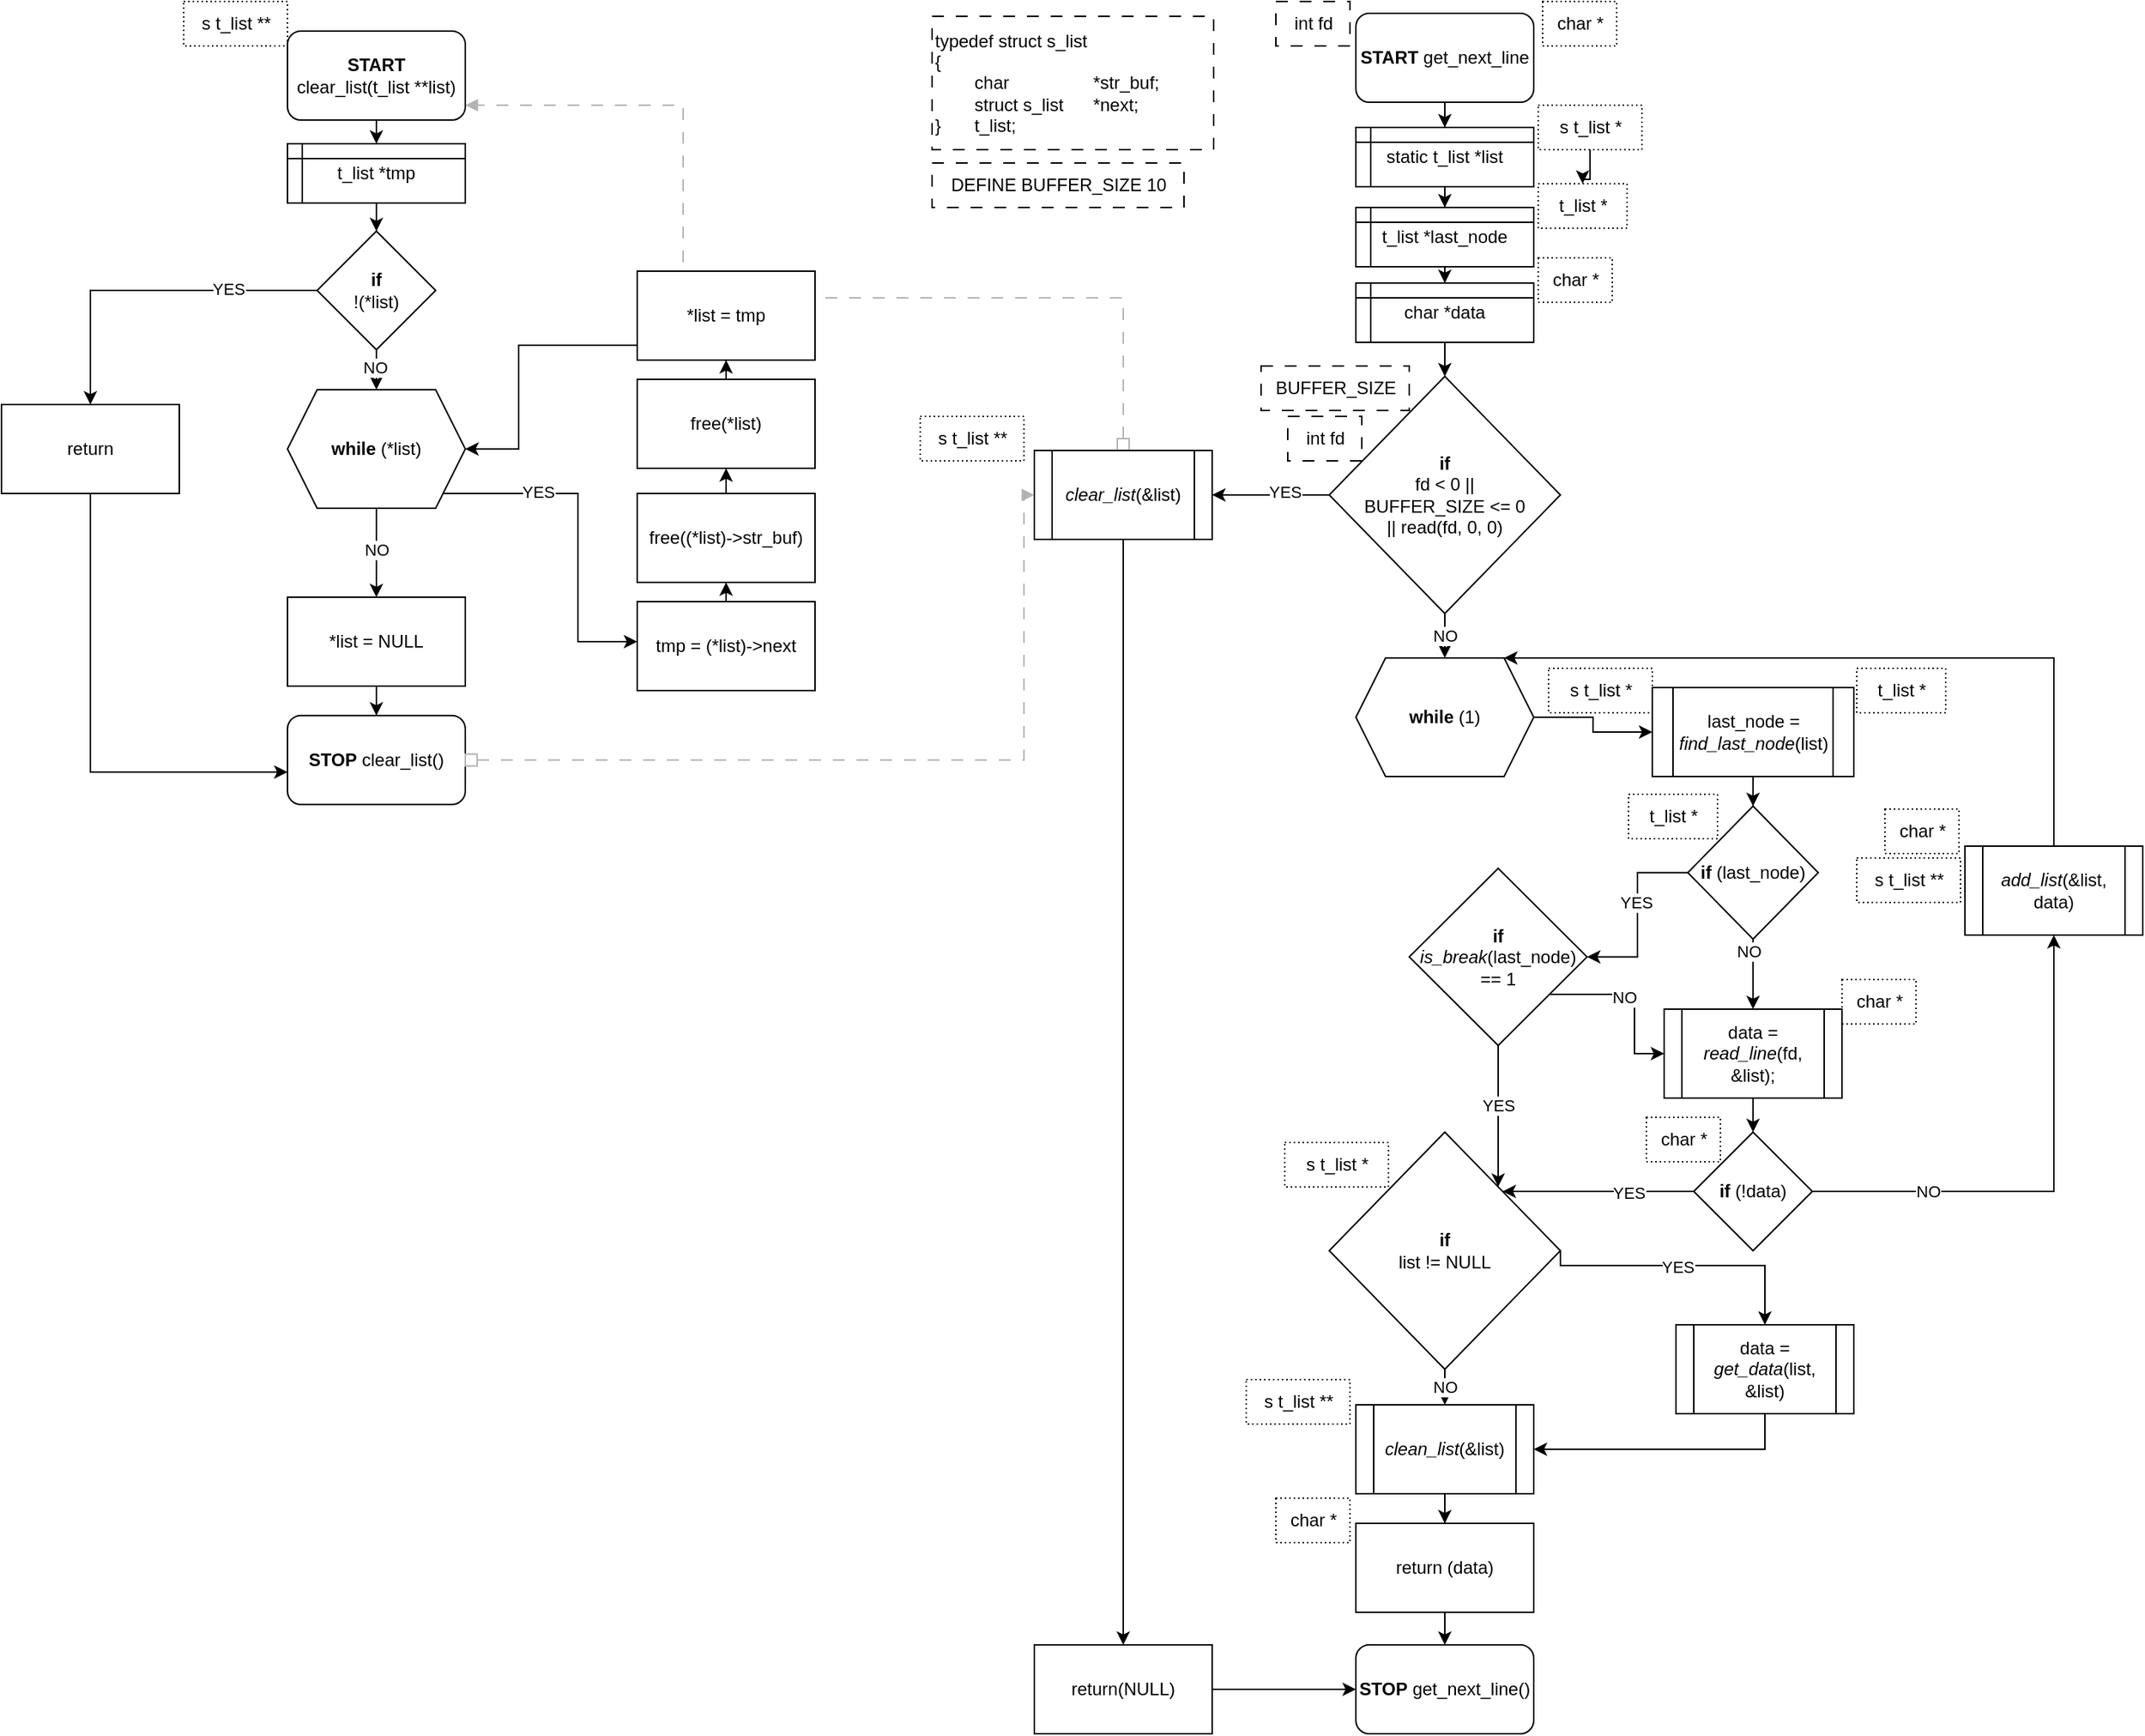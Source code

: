<mxfile version="22.1.16" type="github">
  <diagram id="C5RBs43oDa-KdzZeNtuy" name="Page-1">
    <mxGraphModel dx="1567" dy="957" grid="1" gridSize="10" guides="1" tooltips="1" connect="1" arrows="1" fold="1" page="1" pageScale="1" pageWidth="827" pageHeight="1169" math="0" shadow="0">
      <root>
        <mxCell id="WIyWlLk6GJQsqaUBKTNV-0" />
        <mxCell id="WIyWlLk6GJQsqaUBKTNV-1" parent="WIyWlLk6GJQsqaUBKTNV-0" />
        <mxCell id="hBUY9OWEQW0w1tbR3MpV-15" style="edgeStyle=orthogonalEdgeStyle;rounded=0;orthogonalLoop=1;jettySize=auto;html=1;" parent="WIyWlLk6GJQsqaUBKTNV-1" source="hBUY9OWEQW0w1tbR3MpV-0" target="hBUY9OWEQW0w1tbR3MpV-2" edge="1">
          <mxGeometry relative="1" as="geometry" />
        </mxCell>
        <mxCell id="hBUY9OWEQW0w1tbR3MpV-0" value="&lt;b&gt;START&lt;/b&gt; get_next_line" style="rounded=1;whiteSpace=wrap;html=1;" parent="WIyWlLk6GJQsqaUBKTNV-1" vertex="1">
          <mxGeometry x="294" y="8" width="120" height="60" as="geometry" />
        </mxCell>
        <mxCell id="hBUY9OWEQW0w1tbR3MpV-1" value="int fd" style="text;html=1;align=center;verticalAlign=middle;resizable=0;points=[];autosize=1;strokeColor=default;fillColor=none;dashed=1;dashPattern=8 8;" parent="WIyWlLk6GJQsqaUBKTNV-1" vertex="1">
          <mxGeometry x="240" width="50" height="30" as="geometry" />
        </mxCell>
        <mxCell id="hBUY9OWEQW0w1tbR3MpV-16" style="edgeStyle=orthogonalEdgeStyle;rounded=0;orthogonalLoop=1;jettySize=auto;html=1;entryX=0.5;entryY=0;entryDx=0;entryDy=0;" parent="WIyWlLk6GJQsqaUBKTNV-1" source="hBUY9OWEQW0w1tbR3MpV-2" target="hBUY9OWEQW0w1tbR3MpV-3" edge="1">
          <mxGeometry relative="1" as="geometry" />
        </mxCell>
        <mxCell id="hBUY9OWEQW0w1tbR3MpV-2" value="static t_list *list" style="shape=internalStorage;whiteSpace=wrap;html=1;backgroundOutline=1;dx=10;dy=10;" parent="WIyWlLk6GJQsqaUBKTNV-1" vertex="1">
          <mxGeometry x="294" y="85" width="120" height="40" as="geometry" />
        </mxCell>
        <mxCell id="hBUY9OWEQW0w1tbR3MpV-17" style="edgeStyle=orthogonalEdgeStyle;rounded=0;orthogonalLoop=1;jettySize=auto;html=1;entryX=0.5;entryY=0;entryDx=0;entryDy=0;" parent="WIyWlLk6GJQsqaUBKTNV-1" source="hBUY9OWEQW0w1tbR3MpV-3" target="hBUY9OWEQW0w1tbR3MpV-4" edge="1">
          <mxGeometry relative="1" as="geometry" />
        </mxCell>
        <mxCell id="hBUY9OWEQW0w1tbR3MpV-3" value="t_list *last_node" style="shape=internalStorage;whiteSpace=wrap;html=1;backgroundOutline=1;dx=10;dy=10;" parent="WIyWlLk6GJQsqaUBKTNV-1" vertex="1">
          <mxGeometry x="294" y="139" width="120" height="40" as="geometry" />
        </mxCell>
        <mxCell id="hBUY9OWEQW0w1tbR3MpV-18" style="edgeStyle=orthogonalEdgeStyle;rounded=0;orthogonalLoop=1;jettySize=auto;html=1;entryX=0.5;entryY=0;entryDx=0;entryDy=0;" parent="WIyWlLk6GJQsqaUBKTNV-1" source="hBUY9OWEQW0w1tbR3MpV-4" target="hBUY9OWEQW0w1tbR3MpV-5" edge="1">
          <mxGeometry relative="1" as="geometry" />
        </mxCell>
        <mxCell id="hBUY9OWEQW0w1tbR3MpV-4" value="char *data" style="shape=internalStorage;whiteSpace=wrap;html=1;backgroundOutline=1;dx=10;dy=10;" parent="WIyWlLk6GJQsqaUBKTNV-1" vertex="1">
          <mxGeometry x="294" y="190" width="120" height="40" as="geometry" />
        </mxCell>
        <mxCell id="hBUY9OWEQW0w1tbR3MpV-8" value="" style="edgeStyle=orthogonalEdgeStyle;rounded=0;orthogonalLoop=1;jettySize=auto;html=1;" parent="WIyWlLk6GJQsqaUBKTNV-1" source="hBUY9OWEQW0w1tbR3MpV-5" target="hBUY9OWEQW0w1tbR3MpV-9" edge="1">
          <mxGeometry relative="1" as="geometry">
            <mxPoint x="178" y="333" as="targetPoint" />
          </mxGeometry>
        </mxCell>
        <mxCell id="hBUY9OWEQW0w1tbR3MpV-22" value="YES" style="edgeLabel;html=1;align=center;verticalAlign=middle;resizable=0;points=[];" parent="hBUY9OWEQW0w1tbR3MpV-8" vertex="1" connectable="0">
          <mxGeometry x="-0.226" y="-2" relative="1" as="geometry">
            <mxPoint as="offset" />
          </mxGeometry>
        </mxCell>
        <mxCell id="hBUY9OWEQW0w1tbR3MpV-20" value="NO" style="edgeStyle=orthogonalEdgeStyle;rounded=0;orthogonalLoop=1;jettySize=auto;html=1;" parent="WIyWlLk6GJQsqaUBKTNV-1" source="hBUY9OWEQW0w1tbR3MpV-5" target="hBUY9OWEQW0w1tbR3MpV-19" edge="1">
          <mxGeometry relative="1" as="geometry" />
        </mxCell>
        <mxCell id="hBUY9OWEQW0w1tbR3MpV-5" value="&lt;b&gt;if&lt;/b&gt;&lt;br&gt;fd &amp;lt; 0 || &lt;br&gt;BUFFER_SIZE &amp;lt;= 0 &lt;br&gt;|| read(fd, 0, 0)" style="rhombus;whiteSpace=wrap;html=1;" parent="WIyWlLk6GJQsqaUBKTNV-1" vertex="1">
          <mxGeometry x="276" y="253" width="156" height="160" as="geometry" />
        </mxCell>
        <mxCell id="hBUY9OWEQW0w1tbR3MpV-6" value="char *" style="text;html=1;align=center;verticalAlign=middle;resizable=0;points=[];autosize=1;strokeColor=default;fillColor=none;dashed=1;dashPattern=1 2;" parent="WIyWlLk6GJQsqaUBKTNV-1" vertex="1">
          <mxGeometry x="420" width="50" height="30" as="geometry" />
        </mxCell>
        <mxCell id="hBUY9OWEQW0w1tbR3MpV-12" value="" style="edgeStyle=orthogonalEdgeStyle;rounded=0;orthogonalLoop=1;jettySize=auto;html=1;" parent="WIyWlLk6GJQsqaUBKTNV-1" source="hBUY9OWEQW0w1tbR3MpV-9" target="hBUY9OWEQW0w1tbR3MpV-11" edge="1">
          <mxGeometry relative="1" as="geometry" />
        </mxCell>
        <mxCell id="hBUY9OWEQW0w1tbR3MpV-86" style="edgeStyle=orthogonalEdgeStyle;rounded=0;orthogonalLoop=1;jettySize=auto;html=1;dashed=1;dashPattern=8 8;strokeColor=#B3B3B3;endArrow=block;endFill=1;startArrow=box;startFill=0;" parent="WIyWlLk6GJQsqaUBKTNV-1" source="hBUY9OWEQW0w1tbR3MpV-9" target="hBUY9OWEQW0w1tbR3MpV-85" edge="1">
          <mxGeometry relative="1" as="geometry">
            <Array as="points">
              <mxPoint x="137" y="200" />
              <mxPoint x="-160" y="200" />
              <mxPoint x="-160" y="70" />
            </Array>
          </mxGeometry>
        </mxCell>
        <mxCell id="hBUY9OWEQW0w1tbR3MpV-9" value="&lt;i&gt;clear_list&lt;/i&gt;(&amp;amp;list)" style="shape=process;whiteSpace=wrap;html=1;backgroundOutline=1;" parent="WIyWlLk6GJQsqaUBKTNV-1" vertex="1">
          <mxGeometry x="77" y="303" width="120" height="60" as="geometry" />
        </mxCell>
        <mxCell id="hBUY9OWEQW0w1tbR3MpV-47" style="edgeStyle=orthogonalEdgeStyle;rounded=0;orthogonalLoop=1;jettySize=auto;html=1;" parent="WIyWlLk6GJQsqaUBKTNV-1" source="hBUY9OWEQW0w1tbR3MpV-11" target="hBUY9OWEQW0w1tbR3MpV-13" edge="1">
          <mxGeometry relative="1" as="geometry" />
        </mxCell>
        <mxCell id="hBUY9OWEQW0w1tbR3MpV-11" value="return(NULL)" style="whiteSpace=wrap;html=1;" parent="WIyWlLk6GJQsqaUBKTNV-1" vertex="1">
          <mxGeometry x="77" y="1109" width="120" height="60" as="geometry" />
        </mxCell>
        <mxCell id="hBUY9OWEQW0w1tbR3MpV-13" value="&lt;b&gt;STOP&lt;/b&gt; get_next_line()" style="rounded=1;whiteSpace=wrap;html=1;" parent="WIyWlLk6GJQsqaUBKTNV-1" vertex="1">
          <mxGeometry x="294" y="1109" width="120" height="60" as="geometry" />
        </mxCell>
        <mxCell id="hBUY9OWEQW0w1tbR3MpV-43" value="" style="edgeStyle=orthogonalEdgeStyle;rounded=0;orthogonalLoop=1;jettySize=auto;html=1;exitX=1;exitY=0.5;exitDx=0;exitDy=0;" parent="WIyWlLk6GJQsqaUBKTNV-1" source="hBUY9OWEQW0w1tbR3MpV-19" target="hBUY9OWEQW0w1tbR3MpV-42" edge="1">
          <mxGeometry relative="1" as="geometry">
            <mxPoint x="414" y="463" as="sourcePoint" />
          </mxGeometry>
        </mxCell>
        <mxCell id="hBUY9OWEQW0w1tbR3MpV-19" value="&lt;b&gt;while&lt;/b&gt; (1)" style="shape=hexagon;perimeter=hexagonPerimeter2;whiteSpace=wrap;html=1;fixedSize=1;" parent="WIyWlLk6GJQsqaUBKTNV-1" vertex="1">
          <mxGeometry x="294" y="443" width="120" height="80" as="geometry" />
        </mxCell>
        <mxCell id="hBUY9OWEQW0w1tbR3MpV-28" value="NO" style="edgeStyle=orthogonalEdgeStyle;rounded=0;orthogonalLoop=1;jettySize=auto;html=1;" parent="WIyWlLk6GJQsqaUBKTNV-1" source="hBUY9OWEQW0w1tbR3MpV-21" target="hBUY9OWEQW0w1tbR3MpV-27" edge="1">
          <mxGeometry relative="1" as="geometry" />
        </mxCell>
        <mxCell id="hBUY9OWEQW0w1tbR3MpV-39" value="" style="edgeStyle=orthogonalEdgeStyle;rounded=0;orthogonalLoop=1;jettySize=auto;html=1;entryX=0.5;entryY=0;entryDx=0;entryDy=0;exitX=1;exitY=0.5;exitDx=0;exitDy=0;" parent="WIyWlLk6GJQsqaUBKTNV-1" source="hBUY9OWEQW0w1tbR3MpV-21" target="hBUY9OWEQW0w1tbR3MpV-38" edge="1">
          <mxGeometry relative="1" as="geometry">
            <Array as="points">
              <mxPoint x="432" y="853" />
              <mxPoint x="570" y="853" />
            </Array>
          </mxGeometry>
        </mxCell>
        <mxCell id="hBUY9OWEQW0w1tbR3MpV-40" value="YES" style="edgeLabel;html=1;align=center;verticalAlign=middle;resizable=0;points=[];" parent="hBUY9OWEQW0w1tbR3MpV-39" vertex="1" connectable="0">
          <mxGeometry x="-0.061" relative="1" as="geometry">
            <mxPoint y="1" as="offset" />
          </mxGeometry>
        </mxCell>
        <mxCell id="hBUY9OWEQW0w1tbR3MpV-21" value="&lt;b&gt;if&lt;/b&gt;&lt;br&gt;list != NULL" style="rhombus;whiteSpace=wrap;html=1;" parent="WIyWlLk6GJQsqaUBKTNV-1" vertex="1">
          <mxGeometry x="276" y="763" width="156" height="160" as="geometry" />
        </mxCell>
        <mxCell id="hBUY9OWEQW0w1tbR3MpV-68" style="edgeStyle=orthogonalEdgeStyle;rounded=0;orthogonalLoop=1;jettySize=auto;html=1;" parent="WIyWlLk6GJQsqaUBKTNV-1" source="hBUY9OWEQW0w1tbR3MpV-27" target="hBUY9OWEQW0w1tbR3MpV-67" edge="1">
          <mxGeometry relative="1" as="geometry" />
        </mxCell>
        <mxCell id="hBUY9OWEQW0w1tbR3MpV-27" value="&lt;i&gt;clean_list&lt;/i&gt;(&amp;amp;list)" style="shape=process;whiteSpace=wrap;html=1;backgroundOutline=1;" parent="WIyWlLk6GJQsqaUBKTNV-1" vertex="1">
          <mxGeometry x="294" y="947" width="120" height="60" as="geometry" />
        </mxCell>
        <mxCell id="hBUY9OWEQW0w1tbR3MpV-33" value="" style="edgeStyle=orthogonalEdgeStyle;rounded=0;orthogonalLoop=1;jettySize=auto;html=1;" parent="WIyWlLk6GJQsqaUBKTNV-1" source="hBUY9OWEQW0w1tbR3MpV-31" target="hBUY9OWEQW0w1tbR3MpV-32" edge="1">
          <mxGeometry relative="1" as="geometry" />
        </mxCell>
        <mxCell id="hBUY9OWEQW0w1tbR3MpV-31" value="s t_list *" style="text;html=1;align=center;verticalAlign=middle;resizable=0;points=[];autosize=1;strokeColor=default;fillColor=none;dashed=1;dashPattern=1 2;" parent="WIyWlLk6GJQsqaUBKTNV-1" vertex="1">
          <mxGeometry x="417" y="70" width="70" height="30" as="geometry" />
        </mxCell>
        <mxCell id="hBUY9OWEQW0w1tbR3MpV-32" value="t_list *" style="text;html=1;align=center;verticalAlign=middle;resizable=0;points=[];autosize=1;strokeColor=default;fillColor=none;dashed=1;dashPattern=1 2;" parent="WIyWlLk6GJQsqaUBKTNV-1" vertex="1">
          <mxGeometry x="417" y="123" width="60" height="30" as="geometry" />
        </mxCell>
        <mxCell id="hBUY9OWEQW0w1tbR3MpV-34" value="char *" style="text;html=1;align=center;verticalAlign=middle;resizable=0;points=[];autosize=1;strokeColor=default;fillColor=none;dashed=1;dashPattern=1 2;" parent="WIyWlLk6GJQsqaUBKTNV-1" vertex="1">
          <mxGeometry x="417" y="173" width="50" height="30" as="geometry" />
        </mxCell>
        <mxCell id="hBUY9OWEQW0w1tbR3MpV-35" value="&lt;div&gt;typedef struct s_list&lt;/div&gt;&lt;div&gt;&lt;span style=&quot;background-color: initial;&quot;&gt;{&lt;/span&gt;&lt;/div&gt;&lt;div&gt;&lt;span style=&quot;white-space: pre;&quot;&gt;&#x9;&lt;/span&gt;char&lt;span style=&quot;white-space: pre;&quot;&gt;&#x9;&lt;/span&gt;&lt;span style=&quot;white-space: pre;&quot;&gt;&#x9;&lt;/span&gt;&lt;span style=&quot;white-space: pre;&quot;&gt;&#x9;&lt;/span&gt;*str_buf;&lt;span style=&quot;&quot;&gt;&lt;span style=&quot;white-space: pre;&quot;&gt;&amp;nbsp;&amp;nbsp;&amp;nbsp;&amp;nbsp;&lt;/span&gt;&lt;/span&gt;&lt;span style=&quot;&quot;&gt;&lt;/span&gt;&lt;/div&gt;&lt;div&gt;&lt;span style=&quot;&quot;&gt;&lt;span style=&quot;white-space: pre;&quot;&gt;&#x9;&lt;/span&gt;struct s_list&lt;span style=&quot;&quot;&gt;&lt;span style=&quot;white-space: pre;&quot;&gt;&amp;nbsp;&amp;nbsp;&amp;nbsp;&amp;nbsp;&lt;span style=&quot;white-space: pre;&quot;&gt;&#x9;&lt;/span&gt;&lt;/span&gt;&lt;/span&gt;*next;&lt;/span&gt;&lt;/div&gt;&lt;div&gt;}&lt;span style=&quot;white-space: pre;&quot;&gt;&#x9;&lt;/span&gt;t_list;&lt;/div&gt;" style="text;html=1;align=left;verticalAlign=middle;resizable=0;points=[];autosize=1;strokeColor=default;fillColor=none;dashed=1;dashPattern=8 8;" parent="WIyWlLk6GJQsqaUBKTNV-1" vertex="1">
          <mxGeometry x="8" y="10" width="190" height="90" as="geometry" />
        </mxCell>
        <mxCell id="hBUY9OWEQW0w1tbR3MpV-41" style="edgeStyle=orthogonalEdgeStyle;rounded=0;orthogonalLoop=1;jettySize=auto;html=1;entryX=1;entryY=0.5;entryDx=0;entryDy=0;" parent="WIyWlLk6GJQsqaUBKTNV-1" source="hBUY9OWEQW0w1tbR3MpV-38" target="hBUY9OWEQW0w1tbR3MpV-27" edge="1">
          <mxGeometry relative="1" as="geometry">
            <Array as="points">
              <mxPoint x="570" y="977" />
            </Array>
          </mxGeometry>
        </mxCell>
        <mxCell id="hBUY9OWEQW0w1tbR3MpV-38" value="data = &lt;i&gt;get_data&lt;/i&gt;(list, &amp;amp;list)" style="shape=process;whiteSpace=wrap;html=1;backgroundOutline=1;" parent="WIyWlLk6GJQsqaUBKTNV-1" vertex="1">
          <mxGeometry x="510" y="893" width="120" height="60" as="geometry" />
        </mxCell>
        <mxCell id="hBUY9OWEQW0w1tbR3MpV-45" value="" style="edgeStyle=orthogonalEdgeStyle;rounded=0;orthogonalLoop=1;jettySize=auto;html=1;" parent="WIyWlLk6GJQsqaUBKTNV-1" source="hBUY9OWEQW0w1tbR3MpV-42" target="hBUY9OWEQW0w1tbR3MpV-44" edge="1">
          <mxGeometry relative="1" as="geometry" />
        </mxCell>
        <mxCell id="hBUY9OWEQW0w1tbR3MpV-42" value="last_node = &lt;i&gt;find_last_node&lt;/i&gt;(list)" style="shape=process;whiteSpace=wrap;html=1;backgroundOutline=1;" parent="WIyWlLk6GJQsqaUBKTNV-1" vertex="1">
          <mxGeometry x="494" y="463" width="136" height="60" as="geometry" />
        </mxCell>
        <mxCell id="hBUY9OWEQW0w1tbR3MpV-49" value="" style="edgeStyle=orthogonalEdgeStyle;rounded=0;orthogonalLoop=1;jettySize=auto;html=1;" parent="WIyWlLk6GJQsqaUBKTNV-1" source="hBUY9OWEQW0w1tbR3MpV-44" target="hBUY9OWEQW0w1tbR3MpV-48" edge="1">
          <mxGeometry relative="1" as="geometry" />
        </mxCell>
        <mxCell id="hBUY9OWEQW0w1tbR3MpV-50" value="NO" style="edgeLabel;html=1;align=center;verticalAlign=middle;resizable=0;points=[];" parent="hBUY9OWEQW0w1tbR3MpV-49" vertex="1" connectable="0">
          <mxGeometry x="-0.66" y="-3" relative="1" as="geometry">
            <mxPoint as="offset" />
          </mxGeometry>
        </mxCell>
        <mxCell id="hBUY9OWEQW0w1tbR3MpV-52" value="" style="edgeStyle=orthogonalEdgeStyle;rounded=0;orthogonalLoop=1;jettySize=auto;html=1;" parent="WIyWlLk6GJQsqaUBKTNV-1" source="hBUY9OWEQW0w1tbR3MpV-44" target="hBUY9OWEQW0w1tbR3MpV-51" edge="1">
          <mxGeometry relative="1" as="geometry" />
        </mxCell>
        <mxCell id="hBUY9OWEQW0w1tbR3MpV-53" value="YES" style="edgeLabel;html=1;align=center;verticalAlign=middle;resizable=0;points=[];" parent="hBUY9OWEQW0w1tbR3MpV-52" vertex="1" connectable="0">
          <mxGeometry x="-0.15" y="-1" relative="1" as="geometry">
            <mxPoint y="1" as="offset" />
          </mxGeometry>
        </mxCell>
        <mxCell id="hBUY9OWEQW0w1tbR3MpV-44" value="&lt;b&gt;if&lt;/b&gt;&amp;nbsp;(last_node)" style="rhombus;whiteSpace=wrap;html=1;" parent="WIyWlLk6GJQsqaUBKTNV-1" vertex="1">
          <mxGeometry x="518" y="543" width="88" height="89.75" as="geometry" />
        </mxCell>
        <mxCell id="hBUY9OWEQW0w1tbR3MpV-55" value="" style="edgeStyle=orthogonalEdgeStyle;rounded=0;orthogonalLoop=1;jettySize=auto;html=1;" parent="WIyWlLk6GJQsqaUBKTNV-1" source="hBUY9OWEQW0w1tbR3MpV-48" target="hBUY9OWEQW0w1tbR3MpV-54" edge="1">
          <mxGeometry relative="1" as="geometry" />
        </mxCell>
        <mxCell id="hBUY9OWEQW0w1tbR3MpV-48" value="data = &lt;i&gt;read_line&lt;/i&gt;(fd, &amp;amp;list);" style="shape=process;whiteSpace=wrap;html=1;backgroundOutline=1;" parent="WIyWlLk6GJQsqaUBKTNV-1" vertex="1">
          <mxGeometry x="502" y="680" width="120" height="60" as="geometry" />
        </mxCell>
        <mxCell id="hBUY9OWEQW0w1tbR3MpV-61" style="edgeStyle=orthogonalEdgeStyle;rounded=0;orthogonalLoop=1;jettySize=auto;html=1;entryX=0;entryY=0.5;entryDx=0;entryDy=0;" parent="WIyWlLk6GJQsqaUBKTNV-1" source="hBUY9OWEQW0w1tbR3MpV-51" target="hBUY9OWEQW0w1tbR3MpV-48" edge="1">
          <mxGeometry relative="1" as="geometry">
            <Array as="points">
              <mxPoint x="482" y="670" />
              <mxPoint x="482" y="710" />
            </Array>
          </mxGeometry>
        </mxCell>
        <mxCell id="hBUY9OWEQW0w1tbR3MpV-62" value="NO" style="edgeLabel;html=1;align=center;verticalAlign=middle;resizable=0;points=[];" parent="hBUY9OWEQW0w1tbR3MpV-61" vertex="1" connectable="0">
          <mxGeometry x="-0.136" y="-1" relative="1" as="geometry">
            <mxPoint y="1" as="offset" />
          </mxGeometry>
        </mxCell>
        <mxCell id="hBUY9OWEQW0w1tbR3MpV-51" value="&lt;b&gt;if&lt;/b&gt;&lt;br&gt;&lt;i&gt;is_break&lt;/i&gt;(last_node) == 1" style="rhombus;whiteSpace=wrap;html=1;" parent="WIyWlLk6GJQsqaUBKTNV-1" vertex="1">
          <mxGeometry x="330" y="585" width="120" height="119.5" as="geometry" />
        </mxCell>
        <mxCell id="hBUY9OWEQW0w1tbR3MpV-64" value="" style="edgeStyle=orthogonalEdgeStyle;rounded=0;orthogonalLoop=1;jettySize=auto;html=1;" parent="WIyWlLk6GJQsqaUBKTNV-1" source="hBUY9OWEQW0w1tbR3MpV-54" target="hBUY9OWEQW0w1tbR3MpV-63" edge="1">
          <mxGeometry relative="1" as="geometry" />
        </mxCell>
        <mxCell id="hBUY9OWEQW0w1tbR3MpV-71" value="NO" style="edgeLabel;html=1;align=center;verticalAlign=middle;resizable=0;points=[];" parent="hBUY9OWEQW0w1tbR3MpV-64" vertex="1" connectable="0">
          <mxGeometry x="-0.537" y="1" relative="1" as="geometry">
            <mxPoint y="1" as="offset" />
          </mxGeometry>
        </mxCell>
        <mxCell id="hBUY9OWEQW0w1tbR3MpV-54" value="&lt;b&gt;if&lt;/b&gt;&amp;nbsp;(!data)" style="rhombus;whiteSpace=wrap;html=1;" parent="WIyWlLk6GJQsqaUBKTNV-1" vertex="1">
          <mxGeometry x="522" y="763" width="80" height="80" as="geometry" />
        </mxCell>
        <mxCell id="hBUY9OWEQW0w1tbR3MpV-57" style="edgeStyle=orthogonalEdgeStyle;rounded=0;orthogonalLoop=1;jettySize=auto;html=1;entryX=1;entryY=0;entryDx=0;entryDy=0;" parent="WIyWlLk6GJQsqaUBKTNV-1" source="hBUY9OWEQW0w1tbR3MpV-54" target="hBUY9OWEQW0w1tbR3MpV-21" edge="1">
          <mxGeometry relative="1" as="geometry">
            <mxPoint x="383.952" y="814.52" as="targetPoint" />
          </mxGeometry>
        </mxCell>
        <mxCell id="hBUY9OWEQW0w1tbR3MpV-58" value="YES" style="edgeLabel;html=1;align=center;verticalAlign=middle;resizable=0;points=[];" parent="hBUY9OWEQW0w1tbR3MpV-57" vertex="1" connectable="0">
          <mxGeometry x="-0.319" y="1" relative="1" as="geometry">
            <mxPoint as="offset" />
          </mxGeometry>
        </mxCell>
        <mxCell id="hBUY9OWEQW0w1tbR3MpV-59" style="edgeStyle=orthogonalEdgeStyle;rounded=0;orthogonalLoop=1;jettySize=auto;html=1;" parent="WIyWlLk6GJQsqaUBKTNV-1" source="hBUY9OWEQW0w1tbR3MpV-51" target="hBUY9OWEQW0w1tbR3MpV-21" edge="1">
          <mxGeometry relative="1" as="geometry">
            <mxPoint x="380" y="809.667" as="targetPoint" />
            <Array as="points">
              <mxPoint x="380" y="660" />
              <mxPoint x="380" y="660" />
            </Array>
          </mxGeometry>
        </mxCell>
        <mxCell id="hBUY9OWEQW0w1tbR3MpV-60" value="YES" style="edgeLabel;html=1;align=center;verticalAlign=middle;resizable=0;points=[];" parent="hBUY9OWEQW0w1tbR3MpV-59" vertex="1" connectable="0">
          <mxGeometry x="-0.164" relative="1" as="geometry">
            <mxPoint as="offset" />
          </mxGeometry>
        </mxCell>
        <mxCell id="hBUY9OWEQW0w1tbR3MpV-65" style="edgeStyle=orthogonalEdgeStyle;rounded=0;orthogonalLoop=1;jettySize=auto;html=1;" parent="WIyWlLk6GJQsqaUBKTNV-1" target="hBUY9OWEQW0w1tbR3MpV-19" edge="1">
          <mxGeometry relative="1" as="geometry">
            <mxPoint x="765" y="570" as="sourcePoint" />
            <mxPoint x="399" y="443" as="targetPoint" />
            <Array as="points">
              <mxPoint x="765" y="443" />
            </Array>
          </mxGeometry>
        </mxCell>
        <mxCell id="hBUY9OWEQW0w1tbR3MpV-63" value="&lt;i&gt;add_list&lt;/i&gt;(&amp;amp;list, data)" style="shape=process;whiteSpace=wrap;html=1;backgroundOutline=1;" parent="WIyWlLk6GJQsqaUBKTNV-1" vertex="1">
          <mxGeometry x="705" y="570" width="120" height="60" as="geometry" />
        </mxCell>
        <mxCell id="hBUY9OWEQW0w1tbR3MpV-66" value="DEFINE BUFFER_SIZE 10" style="text;html=1;align=center;verticalAlign=middle;resizable=0;points=[];autosize=1;strokeColor=default;fillColor=none;dashed=1;dashPattern=8 8;" parent="WIyWlLk6GJQsqaUBKTNV-1" vertex="1">
          <mxGeometry x="8" y="109" width="170" height="30" as="geometry" />
        </mxCell>
        <mxCell id="hBUY9OWEQW0w1tbR3MpV-70" style="edgeStyle=orthogonalEdgeStyle;rounded=0;orthogonalLoop=1;jettySize=auto;html=1;entryX=0.5;entryY=0;entryDx=0;entryDy=0;" parent="WIyWlLk6GJQsqaUBKTNV-1" source="hBUY9OWEQW0w1tbR3MpV-67" target="hBUY9OWEQW0w1tbR3MpV-13" edge="1">
          <mxGeometry relative="1" as="geometry" />
        </mxCell>
        <mxCell id="hBUY9OWEQW0w1tbR3MpV-67" value="return (data)" style="rounded=0;whiteSpace=wrap;html=1;" parent="WIyWlLk6GJQsqaUBKTNV-1" vertex="1">
          <mxGeometry x="294" y="1027" width="120" height="60" as="geometry" />
        </mxCell>
        <mxCell id="hBUY9OWEQW0w1tbR3MpV-72" value="s t_list **" style="text;html=1;align=center;verticalAlign=middle;resizable=0;points=[];autosize=1;strokeColor=default;fillColor=none;dashed=1;dashPattern=1 2;" parent="WIyWlLk6GJQsqaUBKTNV-1" vertex="1">
          <mxGeometry y="280" width="70" height="30" as="geometry" />
        </mxCell>
        <mxCell id="hBUY9OWEQW0w1tbR3MpV-73" value="int fd" style="text;html=1;align=center;verticalAlign=middle;resizable=0;points=[];autosize=1;strokeColor=default;fillColor=none;dashed=1;dashPattern=8 8;" parent="WIyWlLk6GJQsqaUBKTNV-1" vertex="1">
          <mxGeometry x="248" y="280" width="50" height="30" as="geometry" />
        </mxCell>
        <mxCell id="hBUY9OWEQW0w1tbR3MpV-74" value="BUFFER_SIZE" style="text;html=1;align=center;verticalAlign=middle;resizable=0;points=[];autosize=1;strokeColor=default;fillColor=none;dashed=1;dashPattern=8 8;" parent="WIyWlLk6GJQsqaUBKTNV-1" vertex="1">
          <mxGeometry x="230" y="246" width="100" height="30" as="geometry" />
        </mxCell>
        <mxCell id="hBUY9OWEQW0w1tbR3MpV-75" value="s t_list **" style="text;html=1;align=center;verticalAlign=middle;resizable=0;points=[];autosize=1;strokeColor=default;fillColor=none;dashed=1;dashPattern=1 2;" parent="WIyWlLk6GJQsqaUBKTNV-1" vertex="1">
          <mxGeometry x="220" y="930" width="70" height="30" as="geometry" />
        </mxCell>
        <mxCell id="hBUY9OWEQW0w1tbR3MpV-76" value="char *" style="text;html=1;align=center;verticalAlign=middle;resizable=0;points=[];autosize=1;strokeColor=default;fillColor=none;dashed=1;dashPattern=1 2;" parent="WIyWlLk6GJQsqaUBKTNV-1" vertex="1">
          <mxGeometry x="240" y="1010" width="50" height="30" as="geometry" />
        </mxCell>
        <mxCell id="hBUY9OWEQW0w1tbR3MpV-77" value="s t_list *" style="text;html=1;align=center;verticalAlign=middle;resizable=0;points=[];autosize=1;strokeColor=default;fillColor=none;dashed=1;dashPattern=1 2;" parent="WIyWlLk6GJQsqaUBKTNV-1" vertex="1">
          <mxGeometry x="246" y="770" width="70" height="30" as="geometry" />
        </mxCell>
        <mxCell id="hBUY9OWEQW0w1tbR3MpV-78" value="s t_list *" style="text;html=1;align=center;verticalAlign=middle;resizable=0;points=[];autosize=1;strokeColor=default;fillColor=none;dashed=1;dashPattern=1 2;" parent="WIyWlLk6GJQsqaUBKTNV-1" vertex="1">
          <mxGeometry x="424" y="450" width="70" height="30" as="geometry" />
        </mxCell>
        <mxCell id="hBUY9OWEQW0w1tbR3MpV-79" value="t_list *" style="text;html=1;align=center;verticalAlign=middle;resizable=0;points=[];autosize=1;strokeColor=default;fillColor=none;dashed=1;dashPattern=1 2;" parent="WIyWlLk6GJQsqaUBKTNV-1" vertex="1">
          <mxGeometry x="632" y="450" width="60" height="30" as="geometry" />
        </mxCell>
        <mxCell id="hBUY9OWEQW0w1tbR3MpV-80" value="t_list *" style="text;html=1;align=center;verticalAlign=middle;resizable=0;points=[];autosize=1;strokeColor=default;fillColor=none;dashed=1;dashPattern=1 2;" parent="WIyWlLk6GJQsqaUBKTNV-1" vertex="1">
          <mxGeometry x="478" y="535" width="60" height="30" as="geometry" />
        </mxCell>
        <mxCell id="hBUY9OWEQW0w1tbR3MpV-81" value="char *" style="text;html=1;align=center;verticalAlign=middle;resizable=0;points=[];autosize=1;strokeColor=default;fillColor=none;dashed=1;dashPattern=1 2;" parent="WIyWlLk6GJQsqaUBKTNV-1" vertex="1">
          <mxGeometry x="490" y="753" width="50" height="30" as="geometry" />
        </mxCell>
        <mxCell id="hBUY9OWEQW0w1tbR3MpV-82" value="char *" style="text;html=1;align=center;verticalAlign=middle;resizable=0;points=[];autosize=1;strokeColor=default;fillColor=none;dashed=1;dashPattern=1 2;" parent="WIyWlLk6GJQsqaUBKTNV-1" vertex="1">
          <mxGeometry x="622" y="660" width="50" height="30" as="geometry" />
        </mxCell>
        <mxCell id="hBUY9OWEQW0w1tbR3MpV-83" value="char *" style="text;html=1;align=center;verticalAlign=middle;resizable=0;points=[];autosize=1;strokeColor=default;fillColor=none;dashed=1;dashPattern=1 2;" parent="WIyWlLk6GJQsqaUBKTNV-1" vertex="1">
          <mxGeometry x="651" y="545" width="50" height="30" as="geometry" />
        </mxCell>
        <mxCell id="hBUY9OWEQW0w1tbR3MpV-84" value="s t_list **" style="text;html=1;align=center;verticalAlign=middle;resizable=0;points=[];autosize=1;strokeColor=default;fillColor=none;dashed=1;dashPattern=1 2;" parent="WIyWlLk6GJQsqaUBKTNV-1" vertex="1">
          <mxGeometry x="632" y="578" width="70" height="30" as="geometry" />
        </mxCell>
        <mxCell id="hBUY9OWEQW0w1tbR3MpV-89" style="edgeStyle=orthogonalEdgeStyle;rounded=0;orthogonalLoop=1;jettySize=auto;html=1;" parent="WIyWlLk6GJQsqaUBKTNV-1" source="hBUY9OWEQW0w1tbR3MpV-85" target="hBUY9OWEQW0w1tbR3MpV-88" edge="1">
          <mxGeometry relative="1" as="geometry" />
        </mxCell>
        <mxCell id="hBUY9OWEQW0w1tbR3MpV-85" value="&lt;b&gt;START&lt;/b&gt; clear_list(t_list **list)" style="rounded=1;whiteSpace=wrap;html=1;" parent="WIyWlLk6GJQsqaUBKTNV-1" vertex="1">
          <mxGeometry x="-427" y="20" width="120" height="60" as="geometry" />
        </mxCell>
        <mxCell id="hBUY9OWEQW0w1tbR3MpV-87" value="s t_list **" style="text;html=1;align=center;verticalAlign=middle;resizable=0;points=[];autosize=1;strokeColor=default;fillColor=none;dashed=1;dashPattern=1 2;" parent="WIyWlLk6GJQsqaUBKTNV-1" vertex="1">
          <mxGeometry x="-497" width="70" height="30" as="geometry" />
        </mxCell>
        <mxCell id="hBUY9OWEQW0w1tbR3MpV-97" style="edgeStyle=orthogonalEdgeStyle;rounded=0;orthogonalLoop=1;jettySize=auto;html=1;" parent="WIyWlLk6GJQsqaUBKTNV-1" source="hBUY9OWEQW0w1tbR3MpV-88" target="hBUY9OWEQW0w1tbR3MpV-90" edge="1">
          <mxGeometry relative="1" as="geometry" />
        </mxCell>
        <mxCell id="hBUY9OWEQW0w1tbR3MpV-88" value="t_list *tmp" style="shape=internalStorage;whiteSpace=wrap;html=1;backgroundOutline=1;dx=10;dy=10;" parent="WIyWlLk6GJQsqaUBKTNV-1" vertex="1">
          <mxGeometry x="-427" y="96" width="120" height="40" as="geometry" />
        </mxCell>
        <mxCell id="hBUY9OWEQW0w1tbR3MpV-92" style="edgeStyle=orthogonalEdgeStyle;rounded=0;orthogonalLoop=1;jettySize=auto;html=1;" parent="WIyWlLk6GJQsqaUBKTNV-1" source="hBUY9OWEQW0w1tbR3MpV-90" target="hBUY9OWEQW0w1tbR3MpV-93" edge="1">
          <mxGeometry relative="1" as="geometry">
            <mxPoint x="-527" y="195" as="targetPoint" />
          </mxGeometry>
        </mxCell>
        <mxCell id="hBUY9OWEQW0w1tbR3MpV-96" value="YES" style="edgeLabel;html=1;align=center;verticalAlign=middle;resizable=0;points=[];" parent="hBUY9OWEQW0w1tbR3MpV-92" vertex="1" connectable="0">
          <mxGeometry x="-0.478" y="-1" relative="1" as="geometry">
            <mxPoint as="offset" />
          </mxGeometry>
        </mxCell>
        <mxCell id="hBUY9OWEQW0w1tbR3MpV-99" style="edgeStyle=orthogonalEdgeStyle;rounded=0;orthogonalLoop=1;jettySize=auto;html=1;" parent="WIyWlLk6GJQsqaUBKTNV-1" source="hBUY9OWEQW0w1tbR3MpV-90" target="hBUY9OWEQW0w1tbR3MpV-98" edge="1">
          <mxGeometry relative="1" as="geometry" />
        </mxCell>
        <mxCell id="hBUY9OWEQW0w1tbR3MpV-115" value="NO" style="edgeLabel;html=1;align=center;verticalAlign=middle;resizable=0;points=[];" parent="hBUY9OWEQW0w1tbR3MpV-99" vertex="1" connectable="0">
          <mxGeometry x="0.415" y="-1" relative="1" as="geometry">
            <mxPoint as="offset" />
          </mxGeometry>
        </mxCell>
        <mxCell id="hBUY9OWEQW0w1tbR3MpV-90" value="&lt;b&gt;if&lt;/b&gt;&lt;br&gt;!(*list)" style="rhombus;whiteSpace=wrap;html=1;" parent="WIyWlLk6GJQsqaUBKTNV-1" vertex="1">
          <mxGeometry x="-407" y="155" width="80" height="80" as="geometry" />
        </mxCell>
        <mxCell id="hBUY9OWEQW0w1tbR3MpV-91" value="&lt;b&gt;STOP&lt;/b&gt;&amp;nbsp;clear_list()" style="rounded=1;whiteSpace=wrap;html=1;" parent="WIyWlLk6GJQsqaUBKTNV-1" vertex="1">
          <mxGeometry x="-427" y="481.88" width="120" height="60" as="geometry" />
        </mxCell>
        <mxCell id="hBUY9OWEQW0w1tbR3MpV-94" style="edgeStyle=orthogonalEdgeStyle;rounded=0;orthogonalLoop=1;jettySize=auto;html=1;" parent="WIyWlLk6GJQsqaUBKTNV-1" target="hBUY9OWEQW0w1tbR3MpV-91" edge="1">
          <mxGeometry relative="1" as="geometry">
            <mxPoint x="-560" y="332" as="sourcePoint" />
            <mxPoint x="-440" y="540" as="targetPoint" />
            <Array as="points">
              <mxPoint x="-560" y="520" />
            </Array>
          </mxGeometry>
        </mxCell>
        <mxCell id="hBUY9OWEQW0w1tbR3MpV-93" value="return" style="rounded=0;whiteSpace=wrap;html=1;" parent="WIyWlLk6GJQsqaUBKTNV-1" vertex="1">
          <mxGeometry x="-620" y="272" width="120" height="60" as="geometry" />
        </mxCell>
        <mxCell id="hBUY9OWEQW0w1tbR3MpV-95" style="edgeStyle=orthogonalEdgeStyle;rounded=0;orthogonalLoop=1;jettySize=auto;html=1;dashed=1;dashPattern=8 8;strokeColor=#B3B3B3;endArrow=block;endFill=1;startArrow=box;startFill=0;" parent="WIyWlLk6GJQsqaUBKTNV-1" source="hBUY9OWEQW0w1tbR3MpV-91" target="hBUY9OWEQW0w1tbR3MpV-9" edge="1">
          <mxGeometry relative="1" as="geometry">
            <mxPoint x="117" y="565" as="sourcePoint" />
            <mxPoint x="-280" y="332" as="targetPoint" />
            <Array as="points">
              <mxPoint x="70" y="512" />
              <mxPoint x="70" y="333" />
            </Array>
          </mxGeometry>
        </mxCell>
        <mxCell id="hBUY9OWEQW0w1tbR3MpV-102" style="edgeStyle=orthogonalEdgeStyle;rounded=0;orthogonalLoop=1;jettySize=auto;html=1;" parent="WIyWlLk6GJQsqaUBKTNV-1" source="hBUY9OWEQW0w1tbR3MpV-98" target="hBUY9OWEQW0w1tbR3MpV-100" edge="1">
          <mxGeometry relative="1" as="geometry" />
        </mxCell>
        <mxCell id="hBUY9OWEQW0w1tbR3MpV-103" value="NO" style="edgeLabel;html=1;align=center;verticalAlign=middle;resizable=0;points=[];" parent="hBUY9OWEQW0w1tbR3MpV-102" vertex="1" connectable="0">
          <mxGeometry x="-0.117" relative="1" as="geometry">
            <mxPoint y="1" as="offset" />
          </mxGeometry>
        </mxCell>
        <mxCell id="hBUY9OWEQW0w1tbR3MpV-106" value="" style="edgeStyle=orthogonalEdgeStyle;rounded=0;orthogonalLoop=1;jettySize=auto;html=1;" parent="WIyWlLk6GJQsqaUBKTNV-1" source="hBUY9OWEQW0w1tbR3MpV-98" target="hBUY9OWEQW0w1tbR3MpV-105" edge="1">
          <mxGeometry relative="1" as="geometry">
            <Array as="points">
              <mxPoint x="-231" y="332" />
              <mxPoint x="-231" y="432" />
            </Array>
          </mxGeometry>
        </mxCell>
        <mxCell id="hBUY9OWEQW0w1tbR3MpV-107" value="YES" style="edgeLabel;html=1;align=center;verticalAlign=middle;resizable=0;points=[];" parent="hBUY9OWEQW0w1tbR3MpV-106" vertex="1" connectable="0">
          <mxGeometry x="-0.444" y="2" relative="1" as="geometry">
            <mxPoint y="1" as="offset" />
          </mxGeometry>
        </mxCell>
        <mxCell id="hBUY9OWEQW0w1tbR3MpV-98" value="&lt;b&gt;while&lt;/b&gt;&amp;nbsp;(*list)" style="shape=hexagon;perimeter=hexagonPerimeter2;whiteSpace=wrap;html=1;fixedSize=1;" parent="WIyWlLk6GJQsqaUBKTNV-1" vertex="1">
          <mxGeometry x="-427" y="262" width="120" height="80" as="geometry" />
        </mxCell>
        <mxCell id="hBUY9OWEQW0w1tbR3MpV-101" style="edgeStyle=orthogonalEdgeStyle;rounded=0;orthogonalLoop=1;jettySize=auto;html=1;" parent="WIyWlLk6GJQsqaUBKTNV-1" source="hBUY9OWEQW0w1tbR3MpV-100" target="hBUY9OWEQW0w1tbR3MpV-91" edge="1">
          <mxGeometry relative="1" as="geometry" />
        </mxCell>
        <mxCell id="hBUY9OWEQW0w1tbR3MpV-100" value="*list = NULL" style="rounded=0;whiteSpace=wrap;html=1;" parent="WIyWlLk6GJQsqaUBKTNV-1" vertex="1">
          <mxGeometry x="-427" y="402" width="120" height="60" as="geometry" />
        </mxCell>
        <mxCell id="hBUY9OWEQW0w1tbR3MpV-109" value="" style="edgeStyle=orthogonalEdgeStyle;rounded=0;orthogonalLoop=1;jettySize=auto;html=1;" parent="WIyWlLk6GJQsqaUBKTNV-1" source="hBUY9OWEQW0w1tbR3MpV-105" target="hBUY9OWEQW0w1tbR3MpV-108" edge="1">
          <mxGeometry relative="1" as="geometry" />
        </mxCell>
        <mxCell id="hBUY9OWEQW0w1tbR3MpV-105" value="tmp = (*list)-&amp;gt;next" style="whiteSpace=wrap;html=1;" parent="WIyWlLk6GJQsqaUBKTNV-1" vertex="1">
          <mxGeometry x="-191" y="405" width="120" height="60" as="geometry" />
        </mxCell>
        <mxCell id="hBUY9OWEQW0w1tbR3MpV-111" value="" style="edgeStyle=orthogonalEdgeStyle;rounded=0;orthogonalLoop=1;jettySize=auto;html=1;" parent="WIyWlLk6GJQsqaUBKTNV-1" source="hBUY9OWEQW0w1tbR3MpV-108" target="hBUY9OWEQW0w1tbR3MpV-110" edge="1">
          <mxGeometry relative="1" as="geometry" />
        </mxCell>
        <mxCell id="hBUY9OWEQW0w1tbR3MpV-108" value="free((*list)-&amp;gt;str_buf)" style="whiteSpace=wrap;html=1;" parent="WIyWlLk6GJQsqaUBKTNV-1" vertex="1">
          <mxGeometry x="-191" y="332" width="120" height="60" as="geometry" />
        </mxCell>
        <mxCell id="hBUY9OWEQW0w1tbR3MpV-113" value="" style="edgeStyle=orthogonalEdgeStyle;rounded=0;orthogonalLoop=1;jettySize=auto;html=1;" parent="WIyWlLk6GJQsqaUBKTNV-1" source="hBUY9OWEQW0w1tbR3MpV-110" target="hBUY9OWEQW0w1tbR3MpV-112" edge="1">
          <mxGeometry relative="1" as="geometry" />
        </mxCell>
        <mxCell id="hBUY9OWEQW0w1tbR3MpV-110" value="free(*list)" style="whiteSpace=wrap;html=1;" parent="WIyWlLk6GJQsqaUBKTNV-1" vertex="1">
          <mxGeometry x="-191" y="255" width="120" height="60" as="geometry" />
        </mxCell>
        <mxCell id="hBUY9OWEQW0w1tbR3MpV-114" style="edgeStyle=orthogonalEdgeStyle;rounded=0;orthogonalLoop=1;jettySize=auto;html=1;" parent="WIyWlLk6GJQsqaUBKTNV-1" source="hBUY9OWEQW0w1tbR3MpV-112" target="hBUY9OWEQW0w1tbR3MpV-98" edge="1">
          <mxGeometry relative="1" as="geometry">
            <Array as="points">
              <mxPoint x="-271" y="232" />
            </Array>
          </mxGeometry>
        </mxCell>
        <mxCell id="hBUY9OWEQW0w1tbR3MpV-112" value="*list = tmp" style="whiteSpace=wrap;html=1;" parent="WIyWlLk6GJQsqaUBKTNV-1" vertex="1">
          <mxGeometry x="-191" y="182" width="120" height="60" as="geometry" />
        </mxCell>
      </root>
    </mxGraphModel>
  </diagram>
</mxfile>
